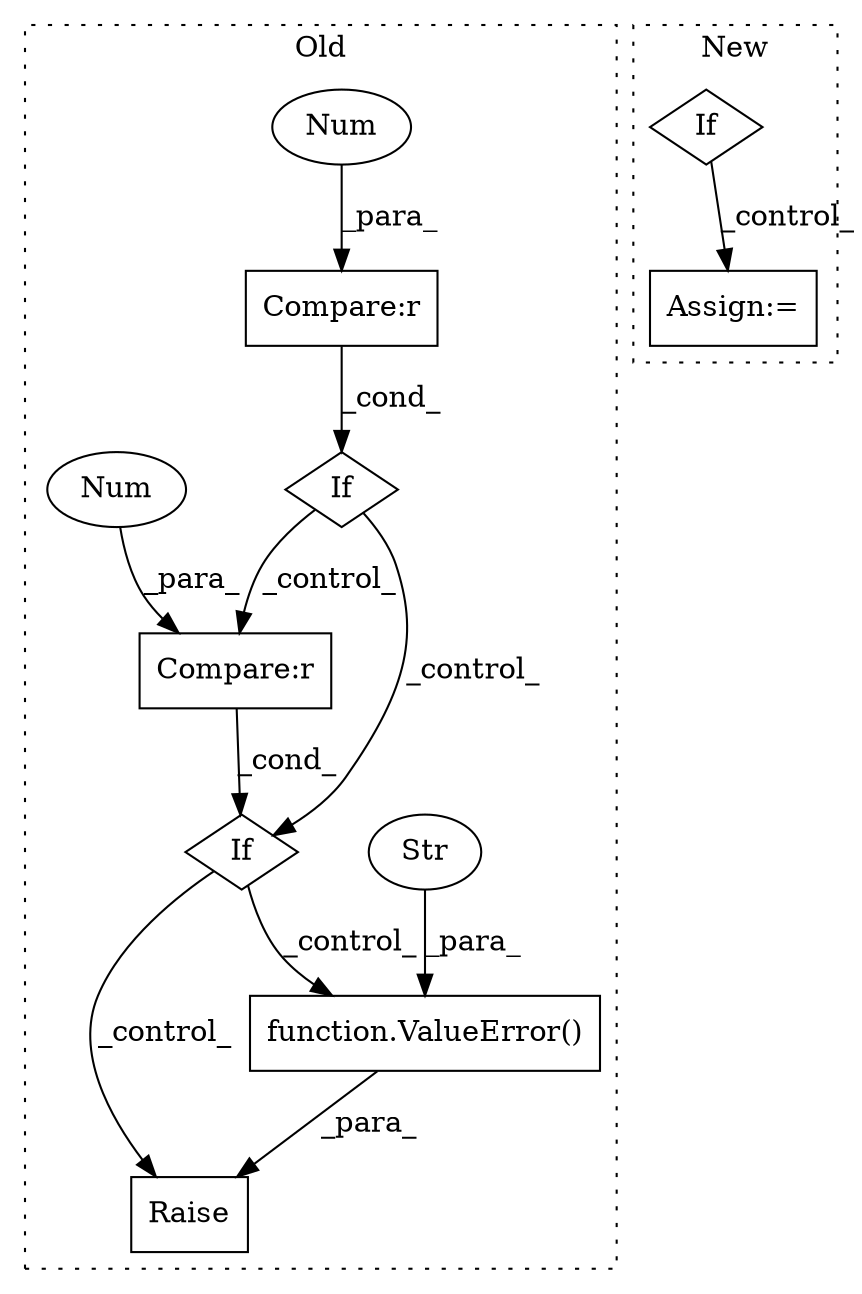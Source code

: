 digraph G {
subgraph cluster0 {
1 [label="function.ValueError()" a="75" s="10796,10829" l="11,1" shape="box"];
3 [label="Raise" a="91" s="10790" l="6" shape="box"];
5 [label="If" a="96" s="10714,10721" l="0,14" shape="diamond"];
6 [label="Compare:r" a="40" s="10714" l="7" shape="box"];
7 [label="Str" a="66" s="10807" l="22" shape="ellipse"];
8 [label="If" a="96" s="10643,10658" l="3,14" shape="diamond"];
9 [label="Compare:r" a="40" s="10646" l="12" shape="box"];
10 [label="Num" a="76" s="10657" l="1" shape="ellipse"];
11 [label="Num" a="76" s="10720" l="1" shape="ellipse"];
label = "Old";
style="dotted";
}
subgraph cluster1 {
2 [label="If" a="96" s="13076,13094" l="0,14" shape="diamond"];
4 [label="Assign:=" a="68" s="13122" l="3" shape="box"];
label = "New";
style="dotted";
}
1 -> 3 [label="_para_"];
2 -> 4 [label="_control_"];
5 -> 3 [label="_control_"];
5 -> 1 [label="_control_"];
6 -> 5 [label="_cond_"];
7 -> 1 [label="_para_"];
8 -> 6 [label="_control_"];
8 -> 5 [label="_control_"];
9 -> 8 [label="_cond_"];
10 -> 9 [label="_para_"];
11 -> 6 [label="_para_"];
}